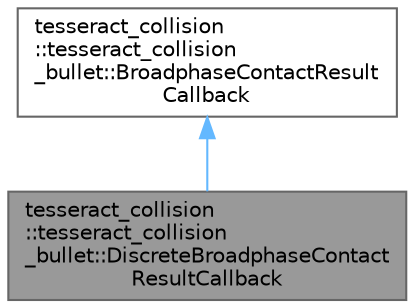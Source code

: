 digraph "tesseract_collision::tesseract_collision_bullet::DiscreteBroadphaseContactResultCallback"
{
 // LATEX_PDF_SIZE
  bgcolor="transparent";
  edge [fontname=Helvetica,fontsize=10,labelfontname=Helvetica,labelfontsize=10];
  node [fontname=Helvetica,fontsize=10,shape=box,height=0.2,width=0.4];
  Node1 [label="tesseract_collision\l::tesseract_collision\l_bullet::DiscreteBroadphaseContact\lResultCallback",height=0.2,width=0.4,color="gray40", fillcolor="grey60", style="filled", fontcolor="black",tooltip=" "];
  Node2 -> Node1 [dir="back",color="steelblue1",style="solid"];
  Node2 [label="tesseract_collision\l::tesseract_collision\l_bullet::BroadphaseContactResult\lCallback",height=0.2,width=0.4,color="gray40", fillcolor="white", style="filled",URL="$d6/d79/structtesseract__collision_1_1tesseract__collision__bullet_1_1BroadphaseContactResultCallback.html",tooltip="The BroadphaseContactResultCallback is used to report contact points."];
}
